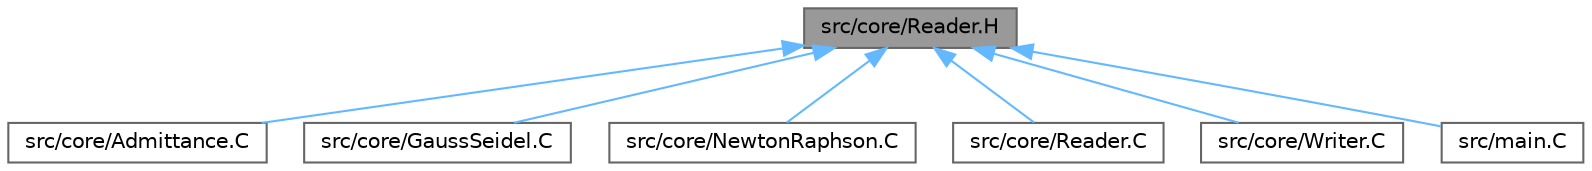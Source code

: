digraph "src/core/Reader.H"
{
 // LATEX_PDF_SIZE
  bgcolor="transparent";
  edge [fontname=Helvetica,fontsize=10,labelfontname=Helvetica,labelfontsize=10];
  node [fontname=Helvetica,fontsize=10,shape=box,height=0.2,width=0.4];
  Node1 [id="Node000001",label="src/core/Reader.H",height=0.2,width=0.4,color="gray40", fillcolor="grey60", style="filled", fontcolor="black",tooltip="Data structures and utility functions for reading and displaying bus and branch data in power system ..."];
  Node1 -> Node2 [id="edge1_Node000001_Node000002",dir="back",color="steelblue1",style="solid",tooltip=" "];
  Node2 [id="Node000002",label="src/core/Admittance.C",height=0.2,width=0.4,color="grey40", fillcolor="white", style="filled",URL="$_admittance_8_c.html",tooltip=" "];
  Node1 -> Node3 [id="edge2_Node000001_Node000003",dir="back",color="steelblue1",style="solid",tooltip=" "];
  Node3 [id="Node000003",label="src/core/GaussSeidel.C",height=0.2,width=0.4,color="grey40", fillcolor="white", style="filled",URL="$_gauss_seidel_8_c.html",tooltip=" "];
  Node1 -> Node4 [id="edge3_Node000001_Node000004",dir="back",color="steelblue1",style="solid",tooltip=" "];
  Node4 [id="Node000004",label="src/core/NewtonRaphson.C",height=0.2,width=0.4,color="grey40", fillcolor="white", style="filled",URL="$_newton_raphson_8_c.html",tooltip=" "];
  Node1 -> Node5 [id="edge4_Node000001_Node000005",dir="back",color="steelblue1",style="solid",tooltip=" "];
  Node5 [id="Node000005",label="src/core/Reader.C",height=0.2,width=0.4,color="grey40", fillcolor="white", style="filled",URL="$_reader_8_c.html",tooltip=" "];
  Node1 -> Node6 [id="edge5_Node000001_Node000006",dir="back",color="steelblue1",style="solid",tooltip=" "];
  Node6 [id="Node000006",label="src/core/Writer.C",height=0.2,width=0.4,color="grey40", fillcolor="white", style="filled",URL="$_writer_8_c.html",tooltip=" "];
  Node1 -> Node7 [id="edge6_Node000001_Node000007",dir="back",color="steelblue1",style="solid",tooltip=" "];
  Node7 [id="Node000007",label="src/main.C",height=0.2,width=0.4,color="grey40", fillcolor="white", style="filled",URL="$main_8_c.html",tooltip="Main entry point for the deltaFlow (power flow analysis application)."];
}
